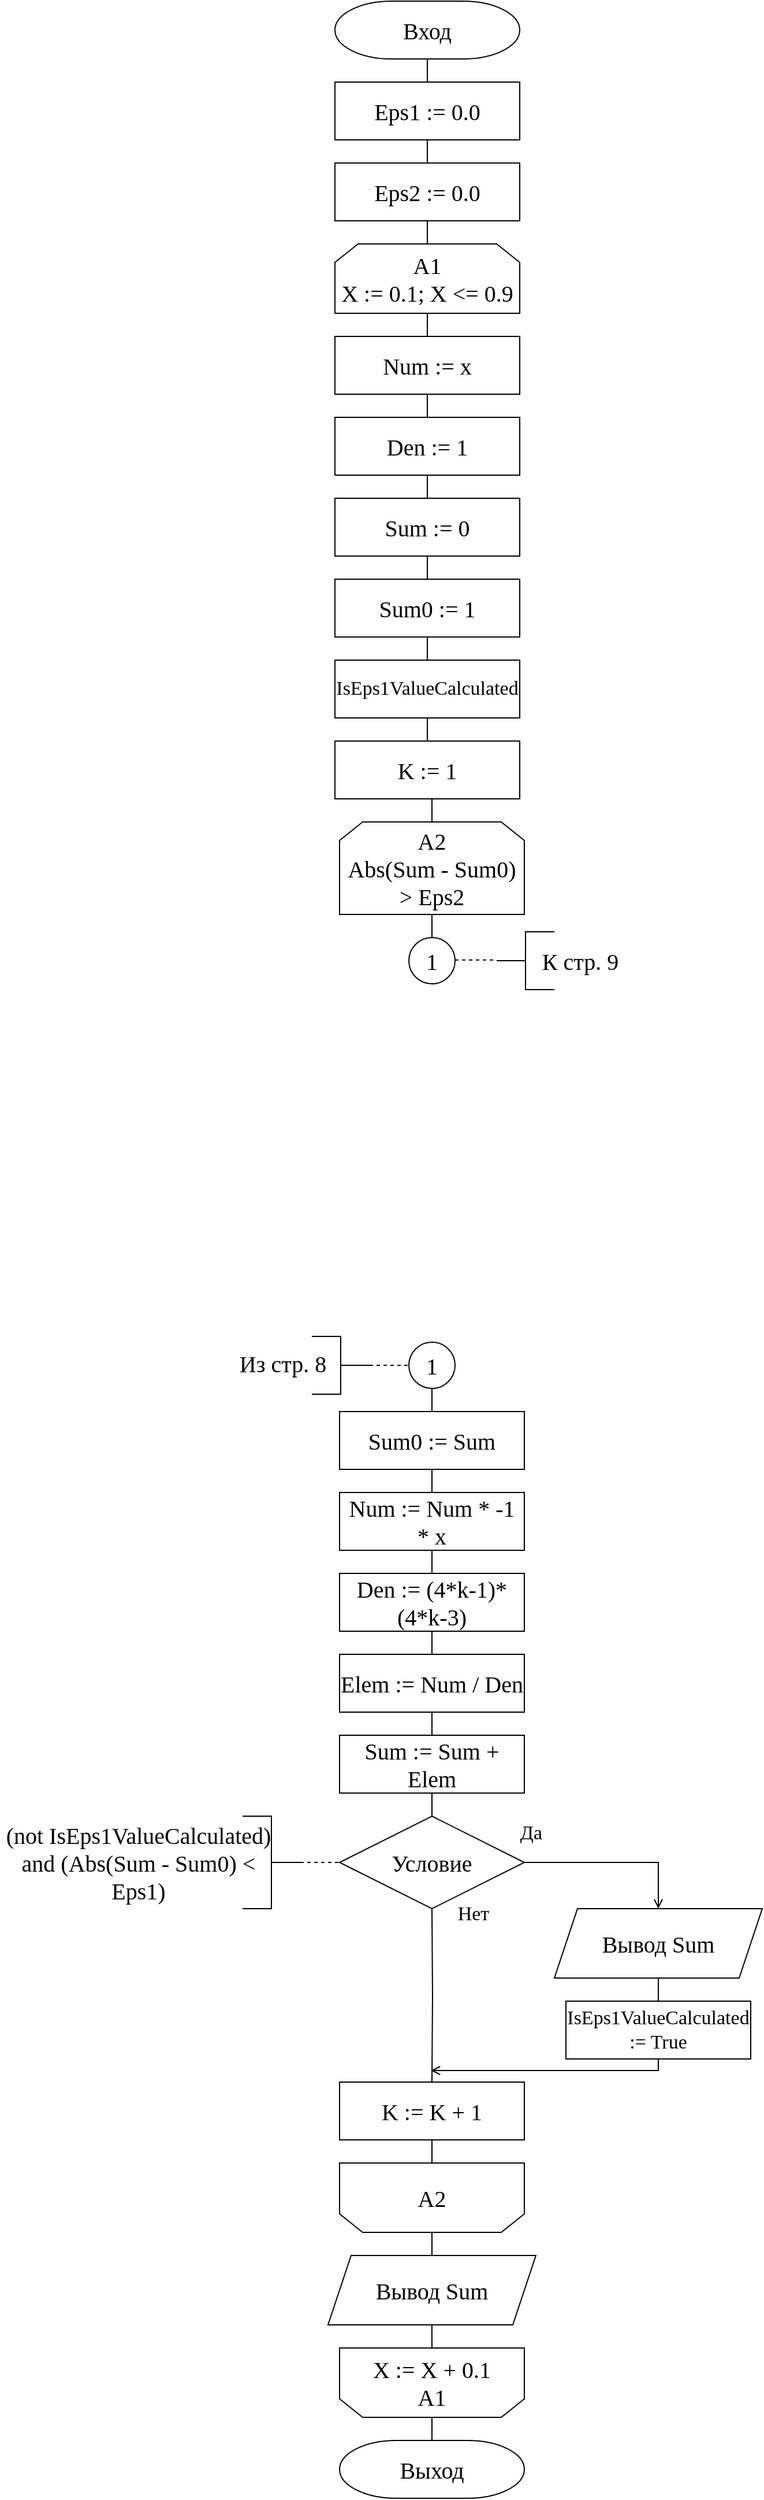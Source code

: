 <mxfile version="15.8.6" type="github">
  <diagram id="5hFAhegOT0uleHTCNqiT" name="Page-1">
    <mxGraphModel dx="1625" dy="926" grid="1" gridSize="10" guides="1" tooltips="1" connect="1" arrows="1" fold="1" page="1" pageScale="1" pageWidth="827" pageHeight="1169" math="0" shadow="0">
      <root>
        <mxCell id="0" />
        <mxCell id="1" parent="0" />
        <mxCell id="R8n-JLi1ROknHrg6fYbX-4" style="edgeStyle=orthogonalEdgeStyle;rounded=0;orthogonalLoop=1;jettySize=auto;html=1;entryX=0.5;entryY=0;entryDx=0;entryDy=0;endArrow=none;endFill=0;fontSize=20;fontFamily=Times New Roman;" parent="1" source="R8n-JLi1ROknHrg6fYbX-1" target="R8n-JLi1ROknHrg6fYbX-3" edge="1">
          <mxGeometry relative="1" as="geometry" />
        </mxCell>
        <mxCell id="R8n-JLi1ROknHrg6fYbX-1" value="Вход" style="strokeWidth=1;html=1;shape=mxgraph.flowchart.terminator;whiteSpace=wrap;fontSize=20;fontFamily=Times New Roman;" parent="1" vertex="1">
          <mxGeometry x="330" y="40" width="160" height="50" as="geometry" />
        </mxCell>
        <mxCell id="R8n-JLi1ROknHrg6fYbX-3" value="Eps1 := 0.0" style="rounded=0;whiteSpace=wrap;html=1;fontSize=20;fontFamily=Times New Roman;" parent="1" vertex="1">
          <mxGeometry x="330" y="110" width="160" height="50" as="geometry" />
        </mxCell>
        <mxCell id="R8n-JLi1ROknHrg6fYbX-5" style="edgeStyle=orthogonalEdgeStyle;rounded=0;orthogonalLoop=1;jettySize=auto;html=1;entryX=0.5;entryY=0;entryDx=0;entryDy=0;endArrow=none;endFill=0;fontSize=20;fontFamily=Times New Roman;" parent="1" target="R8n-JLi1ROknHrg6fYbX-6" edge="1">
          <mxGeometry relative="1" as="geometry">
            <mxPoint x="410" y="160" as="sourcePoint" />
          </mxGeometry>
        </mxCell>
        <mxCell id="R8n-JLi1ROknHrg6fYbX-6" value="Eps2 := 0.0" style="rounded=0;whiteSpace=wrap;html=1;fontSize=20;fontFamily=Times New Roman;" parent="1" vertex="1">
          <mxGeometry x="330" y="180" width="160" height="50" as="geometry" />
        </mxCell>
        <mxCell id="R8n-JLi1ROknHrg6fYbX-11" style="edgeStyle=orthogonalEdgeStyle;rounded=0;orthogonalLoop=1;jettySize=auto;html=1;entryX=0.5;entryY=0;entryDx=0;entryDy=0;fontFamily=Times New Roman;fontSize=20;endArrow=none;endFill=0;" parent="1" target="R8n-JLi1ROknHrg6fYbX-10" edge="1">
          <mxGeometry relative="1" as="geometry">
            <mxPoint x="410.0" y="230" as="sourcePoint" />
          </mxGeometry>
        </mxCell>
        <mxCell id="R8n-JLi1ROknHrg6fYbX-10" value="А1&lt;br&gt;X := 0.1; X &amp;lt;= 0.9" style="shape=loopLimit;whiteSpace=wrap;html=1;fontFamily=Times New Roman;fontSize=20;strokeWidth=1;" parent="1" vertex="1">
          <mxGeometry x="330" y="250" width="160" height="60" as="geometry" />
        </mxCell>
        <mxCell id="R8n-JLi1ROknHrg6fYbX-13" style="edgeStyle=orthogonalEdgeStyle;rounded=0;orthogonalLoop=1;jettySize=auto;html=1;entryX=0.5;entryY=0;entryDx=0;entryDy=0;endArrow=none;endFill=0;fontSize=20;fontFamily=Times New Roman;" parent="1" target="R8n-JLi1ROknHrg6fYbX-14" edge="1">
          <mxGeometry relative="1" as="geometry">
            <mxPoint x="410" y="310" as="sourcePoint" />
          </mxGeometry>
        </mxCell>
        <mxCell id="R8n-JLi1ROknHrg6fYbX-14" value="Num := x" style="rounded=0;whiteSpace=wrap;html=1;fontSize=20;fontFamily=Times New Roman;" parent="1" vertex="1">
          <mxGeometry x="330" y="330" width="160" height="50" as="geometry" />
        </mxCell>
        <mxCell id="R8n-JLi1ROknHrg6fYbX-15" style="edgeStyle=orthogonalEdgeStyle;rounded=0;orthogonalLoop=1;jettySize=auto;html=1;entryX=0.5;entryY=0;entryDx=0;entryDy=0;endArrow=none;endFill=0;fontSize=20;fontFamily=Times New Roman;" parent="1" target="R8n-JLi1ROknHrg6fYbX-16" edge="1">
          <mxGeometry relative="1" as="geometry">
            <mxPoint x="410.0" y="380" as="sourcePoint" />
          </mxGeometry>
        </mxCell>
        <mxCell id="R8n-JLi1ROknHrg6fYbX-16" value="Den := 1" style="rounded=0;whiteSpace=wrap;html=1;fontSize=20;fontFamily=Times New Roman;" parent="1" vertex="1">
          <mxGeometry x="330" y="400" width="160" height="50" as="geometry" />
        </mxCell>
        <mxCell id="R8n-JLi1ROknHrg6fYbX-17" style="edgeStyle=orthogonalEdgeStyle;rounded=0;orthogonalLoop=1;jettySize=auto;html=1;entryX=0.5;entryY=0;entryDx=0;entryDy=0;endArrow=none;endFill=0;fontSize=20;fontFamily=Times New Roman;" parent="1" target="R8n-JLi1ROknHrg6fYbX-18" edge="1">
          <mxGeometry relative="1" as="geometry">
            <mxPoint x="410" y="450" as="sourcePoint" />
          </mxGeometry>
        </mxCell>
        <mxCell id="R8n-JLi1ROknHrg6fYbX-18" value="Sum := 0" style="rounded=0;whiteSpace=wrap;html=1;fontSize=20;fontFamily=Times New Roman;" parent="1" vertex="1">
          <mxGeometry x="330" y="470" width="160" height="50" as="geometry" />
        </mxCell>
        <mxCell id="R8n-JLi1ROknHrg6fYbX-19" style="edgeStyle=orthogonalEdgeStyle;rounded=0;orthogonalLoop=1;jettySize=auto;html=1;entryX=0.5;entryY=0;entryDx=0;entryDy=0;endArrow=none;endFill=0;fontSize=20;fontFamily=Times New Roman;" parent="1" target="R8n-JLi1ROknHrg6fYbX-20" edge="1">
          <mxGeometry relative="1" as="geometry">
            <mxPoint x="410.0" y="520" as="sourcePoint" />
          </mxGeometry>
        </mxCell>
        <mxCell id="R8n-JLi1ROknHrg6fYbX-20" value="Sum0 := 1" style="rounded=0;whiteSpace=wrap;html=1;fontSize=20;fontFamily=Times New Roman;" parent="1" vertex="1">
          <mxGeometry x="330" y="540" width="160" height="50" as="geometry" />
        </mxCell>
        <mxCell id="R8n-JLi1ROknHrg6fYbX-21" style="edgeStyle=orthogonalEdgeStyle;rounded=0;orthogonalLoop=1;jettySize=auto;html=1;entryX=0.5;entryY=0;entryDx=0;entryDy=0;endArrow=none;endFill=0;fontSize=20;fontFamily=Times New Roman;" parent="1" target="R8n-JLi1ROknHrg6fYbX-22" edge="1">
          <mxGeometry relative="1" as="geometry">
            <mxPoint x="410.0" y="590" as="sourcePoint" />
          </mxGeometry>
        </mxCell>
        <mxCell id="R8n-JLi1ROknHrg6fYbX-22" value="IsEps1ValueCalculated" style="rounded=0;whiteSpace=wrap;html=1;fontSize=17;fontFamily=Times New Roman;" parent="1" vertex="1">
          <mxGeometry x="330" y="610" width="160" height="50" as="geometry" />
        </mxCell>
        <mxCell id="R8n-JLi1ROknHrg6fYbX-23" style="edgeStyle=orthogonalEdgeStyle;rounded=0;orthogonalLoop=1;jettySize=auto;html=1;entryX=0.5;entryY=0;entryDx=0;entryDy=0;endArrow=none;endFill=0;fontSize=20;fontFamily=Times New Roman;" parent="1" target="R8n-JLi1ROknHrg6fYbX-24" edge="1">
          <mxGeometry relative="1" as="geometry">
            <mxPoint x="410.0" y="660" as="sourcePoint" />
          </mxGeometry>
        </mxCell>
        <mxCell id="R8n-JLi1ROknHrg6fYbX-24" value="K := 1" style="rounded=0;whiteSpace=wrap;html=1;fontSize=20;fontFamily=Times New Roman;" parent="1" vertex="1">
          <mxGeometry x="330" y="680" width="160" height="50" as="geometry" />
        </mxCell>
        <mxCell id="R8n-JLi1ROknHrg6fYbX-25" style="edgeStyle=orthogonalEdgeStyle;rounded=0;orthogonalLoop=1;jettySize=auto;html=1;entryX=0.5;entryY=0;entryDx=0;entryDy=0;fontFamily=Times New Roman;fontSize=20;endArrow=none;endFill=0;" parent="1" target="R8n-JLi1ROknHrg6fYbX-26" edge="1">
          <mxGeometry relative="1" as="geometry">
            <mxPoint x="414.0" y="730" as="sourcePoint" />
          </mxGeometry>
        </mxCell>
        <mxCell id="R8n-JLi1ROknHrg6fYbX-40" style="edgeStyle=orthogonalEdgeStyle;rounded=0;orthogonalLoop=1;jettySize=auto;html=1;fontFamily=Times New Roman;fontSize=17;endArrow=none;endFill=0;entryX=0.5;entryY=0;entryDx=0;entryDy=0;" parent="1" source="R8n-JLi1ROknHrg6fYbX-26" target="R8n-JLi1ROknHrg6fYbX-38" edge="1">
          <mxGeometry relative="1" as="geometry">
            <mxPoint x="414" y="870" as="targetPoint" />
          </mxGeometry>
        </mxCell>
        <mxCell id="R8n-JLi1ROknHrg6fYbX-26" value="А2&lt;br&gt;Abs(Sum - Sum0) &amp;gt; Eps2" style="shape=loopLimit;whiteSpace=wrap;html=1;fontFamily=Times New Roman;fontSize=20;strokeWidth=1;" parent="1" vertex="1">
          <mxGeometry x="334" y="750" width="160" height="80" as="geometry" />
        </mxCell>
        <mxCell id="R8n-JLi1ROknHrg6fYbX-38" value="1" style="ellipse;whiteSpace=wrap;html=1;aspect=fixed;fontFamily=Times New Roman;fontSize=20;strokeWidth=1;" parent="1" vertex="1">
          <mxGeometry x="394" y="850" width="40" height="40" as="geometry" />
        </mxCell>
        <mxCell id="R8n-JLi1ROknHrg6fYbX-42" value="1" style="ellipse;whiteSpace=wrap;html=1;aspect=fixed;fontFamily=Times New Roman;fontSize=20;strokeWidth=1;" parent="1" vertex="1">
          <mxGeometry x="394" y="1200" width="40" height="40" as="geometry" />
        </mxCell>
        <mxCell id="R8n-JLi1ROknHrg6fYbX-43" style="edgeStyle=orthogonalEdgeStyle;rounded=0;orthogonalLoop=1;jettySize=auto;html=1;entryX=0.5;entryY=0;entryDx=0;entryDy=0;endArrow=none;endFill=0;fontSize=20;fontFamily=Times New Roman;" parent="1" target="R8n-JLi1ROknHrg6fYbX-44" edge="1">
          <mxGeometry relative="1" as="geometry">
            <mxPoint x="414.0" y="1240" as="sourcePoint" />
          </mxGeometry>
        </mxCell>
        <mxCell id="R8n-JLi1ROknHrg6fYbX-44" value="Sum0 := Sum" style="rounded=0;whiteSpace=wrap;html=1;fontSize=20;fontFamily=Times New Roman;" parent="1" vertex="1">
          <mxGeometry x="334" y="1260" width="160" height="50" as="geometry" />
        </mxCell>
        <mxCell id="R8n-JLi1ROknHrg6fYbX-45" style="edgeStyle=orthogonalEdgeStyle;rounded=0;orthogonalLoop=1;jettySize=auto;html=1;entryX=0.5;entryY=0;entryDx=0;entryDy=0;endArrow=none;endFill=0;fontSize=20;fontFamily=Times New Roman;" parent="1" target="R8n-JLi1ROknHrg6fYbX-46" edge="1">
          <mxGeometry relative="1" as="geometry">
            <mxPoint x="414" y="1310" as="sourcePoint" />
          </mxGeometry>
        </mxCell>
        <mxCell id="R8n-JLi1ROknHrg6fYbX-46" value="Num := Num * -1 * x" style="rounded=0;whiteSpace=wrap;html=1;fontSize=20;fontFamily=Times New Roman;" parent="1" vertex="1">
          <mxGeometry x="334" y="1330" width="160" height="50" as="geometry" />
        </mxCell>
        <mxCell id="R8n-JLi1ROknHrg6fYbX-47" style="edgeStyle=orthogonalEdgeStyle;rounded=0;orthogonalLoop=1;jettySize=auto;html=1;entryX=0.5;entryY=0;entryDx=0;entryDy=0;endArrow=none;endFill=0;fontSize=20;fontFamily=Times New Roman;" parent="1" target="R8n-JLi1ROknHrg6fYbX-48" edge="1">
          <mxGeometry relative="1" as="geometry">
            <mxPoint x="414.0" y="1380" as="sourcePoint" />
          </mxGeometry>
        </mxCell>
        <mxCell id="R8n-JLi1ROknHrg6fYbX-48" value="Den := (4*k-1)*(4*k-3)" style="rounded=0;whiteSpace=wrap;html=1;fontSize=20;fontFamily=Times New Roman;" parent="1" vertex="1">
          <mxGeometry x="334" y="1400" width="160" height="50" as="geometry" />
        </mxCell>
        <mxCell id="R8n-JLi1ROknHrg6fYbX-49" style="edgeStyle=orthogonalEdgeStyle;rounded=0;orthogonalLoop=1;jettySize=auto;html=1;entryX=0.5;entryY=0;entryDx=0;entryDy=0;endArrow=none;endFill=0;fontSize=20;fontFamily=Times New Roman;" parent="1" target="R8n-JLi1ROknHrg6fYbX-50" edge="1">
          <mxGeometry relative="1" as="geometry">
            <mxPoint x="414.0" y="1450" as="sourcePoint" />
          </mxGeometry>
        </mxCell>
        <mxCell id="R8n-JLi1ROknHrg6fYbX-50" value="Elem := Num / Den" style="rounded=0;whiteSpace=wrap;html=1;fontSize=20;fontFamily=Times New Roman;" parent="1" vertex="1">
          <mxGeometry x="334" y="1470" width="160" height="50" as="geometry" />
        </mxCell>
        <mxCell id="R8n-JLi1ROknHrg6fYbX-51" style="edgeStyle=orthogonalEdgeStyle;rounded=0;orthogonalLoop=1;jettySize=auto;html=1;entryX=0.5;entryY=0;entryDx=0;entryDy=0;endArrow=none;endFill=0;fontSize=20;fontFamily=Times New Roman;" parent="1" target="R8n-JLi1ROknHrg6fYbX-52" edge="1">
          <mxGeometry relative="1" as="geometry">
            <mxPoint x="414.0" y="1520" as="sourcePoint" />
          </mxGeometry>
        </mxCell>
        <mxCell id="R8n-JLi1ROknHrg6fYbX-55" style="edgeStyle=orthogonalEdgeStyle;rounded=0;orthogonalLoop=1;jettySize=auto;html=1;entryX=0.5;entryY=0;entryDx=0;entryDy=0;fontFamily=Times New Roman;fontSize=20;endArrow=none;endFill=0;" parent="1" source="R8n-JLi1ROknHrg6fYbX-52" target="R8n-JLi1ROknHrg6fYbX-54" edge="1">
          <mxGeometry relative="1" as="geometry" />
        </mxCell>
        <mxCell id="R8n-JLi1ROknHrg6fYbX-52" value="Sum := Sum + Elem" style="rounded=0;whiteSpace=wrap;html=1;fontSize=20;fontFamily=Times New Roman;" parent="1" vertex="1">
          <mxGeometry x="334" y="1540" width="160" height="50" as="geometry" />
        </mxCell>
        <mxCell id="R8n-JLi1ROknHrg6fYbX-67" style="edgeStyle=orthogonalEdgeStyle;rounded=0;orthogonalLoop=1;jettySize=auto;html=1;entryX=0.5;entryY=0;entryDx=0;entryDy=0;fontFamily=Times New Roman;fontSize=17;endArrow=open;endFill=0;" parent="1" source="R8n-JLi1ROknHrg6fYbX-54" target="R8n-JLi1ROknHrg6fYbX-66" edge="1">
          <mxGeometry relative="1" as="geometry" />
        </mxCell>
        <mxCell id="R8n-JLi1ROknHrg6fYbX-54" value="Условие" style="rhombus;whiteSpace=wrap;html=1;fontFamily=Times New Roman;fontSize=20;strokeWidth=1;" parent="1" vertex="1">
          <mxGeometry x="334" y="1610" width="160" height="80" as="geometry" />
        </mxCell>
        <mxCell id="R8n-JLi1ROknHrg6fYbX-56" value="" style="endArrow=none;dashed=1;html=1;rounded=0;fontFamily=Times New Roman;fontSize=20;entryX=0;entryY=0.5;entryDx=0;entryDy=0;" parent="1" target="R8n-JLi1ROknHrg6fYbX-54" edge="1">
          <mxGeometry width="50" height="50" relative="1" as="geometry">
            <mxPoint x="300" y="1650" as="sourcePoint" />
            <mxPoint x="260" y="1640" as="targetPoint" />
          </mxGeometry>
        </mxCell>
        <mxCell id="R8n-JLi1ROknHrg6fYbX-57" value="" style="strokeWidth=1;html=1;shape=mxgraph.flowchart.annotation_2;align=left;labelPosition=right;pointerEvents=1;fontFamily=Times New Roman;fontSize=20;flipH=1;" parent="1" vertex="1">
          <mxGeometry x="250" y="1610" width="50" height="80" as="geometry" />
        </mxCell>
        <mxCell id="R8n-JLi1ROknHrg6fYbX-58" value="(not IsEps1ValueCalculated) and (Abs(Sum - Sum0) &amp;lt; Eps1)" style="text;html=1;strokeColor=none;fillColor=none;align=center;verticalAlign=middle;whiteSpace=wrap;rounded=0;fontFamily=Times New Roman;fontSize=20;" parent="1" vertex="1">
          <mxGeometry x="40" y="1635" width="240" height="30" as="geometry" />
        </mxCell>
        <mxCell id="R8n-JLi1ROknHrg6fYbX-60" style="edgeStyle=orthogonalEdgeStyle;rounded=0;orthogonalLoop=1;jettySize=auto;html=1;entryX=0.5;entryY=0;entryDx=0;entryDy=0;endArrow=none;endFill=0;fontSize=20;fontFamily=Times New Roman;" parent="1" target="R8n-JLi1ROknHrg6fYbX-74" edge="1">
          <mxGeometry relative="1" as="geometry">
            <mxPoint x="414.0" y="1690" as="sourcePoint" />
            <mxPoint x="414.0" y="1810" as="targetPoint" />
          </mxGeometry>
        </mxCell>
        <mxCell id="R8n-JLi1ROknHrg6fYbX-62" value="Нет" style="text;html=1;strokeColor=none;fillColor=none;align=center;verticalAlign=middle;whiteSpace=wrap;rounded=0;fontFamily=Times New Roman;fontSize=17;" parent="1" vertex="1">
          <mxGeometry x="420" y="1680" width="60" height="30" as="geometry" />
        </mxCell>
        <mxCell id="R8n-JLi1ROknHrg6fYbX-65" value="Да" style="text;html=1;strokeColor=none;fillColor=none;align=center;verticalAlign=middle;whiteSpace=wrap;rounded=0;fontFamily=Times New Roman;fontSize=17;" parent="1" vertex="1">
          <mxGeometry x="470" y="1610" width="60" height="30" as="geometry" />
        </mxCell>
        <mxCell id="R8n-JLi1ROknHrg6fYbX-66" value="Вывод Sum" style="shape=parallelogram;perimeter=parallelogramPerimeter;whiteSpace=wrap;html=1;fixedSize=1;fontFamily=Times New Roman;fontSize=20;strokeWidth=1;" parent="1" vertex="1">
          <mxGeometry x="520" y="1690" width="180" height="60" as="geometry" />
        </mxCell>
        <mxCell id="R8n-JLi1ROknHrg6fYbX-69" style="edgeStyle=orthogonalEdgeStyle;rounded=0;orthogonalLoop=1;jettySize=auto;html=1;entryX=0.5;entryY=0;entryDx=0;entryDy=0;endArrow=none;endFill=0;fontSize=20;fontFamily=Times New Roman;" parent="1" edge="1">
          <mxGeometry relative="1" as="geometry">
            <mxPoint x="610.0" y="1750" as="sourcePoint" />
            <mxPoint x="610" y="1770" as="targetPoint" />
          </mxGeometry>
        </mxCell>
        <mxCell id="R8n-JLi1ROknHrg6fYbX-76" style="edgeStyle=orthogonalEdgeStyle;rounded=0;orthogonalLoop=1;jettySize=auto;html=1;fontFamily=Times New Roman;fontSize=20;endArrow=open;endFill=0;" parent="1" source="R8n-JLi1ROknHrg6fYbX-71" edge="1">
          <mxGeometry relative="1" as="geometry">
            <mxPoint x="413" y="1830" as="targetPoint" />
            <Array as="points">
              <mxPoint x="610" y="1830" />
            </Array>
          </mxGeometry>
        </mxCell>
        <mxCell id="R8n-JLi1ROknHrg6fYbX-71" value="IsEps1ValueCalculated := True" style="rounded=0;whiteSpace=wrap;html=1;fontSize=17;fontFamily=Times New Roman;" parent="1" vertex="1">
          <mxGeometry x="530" y="1770" width="160" height="50" as="geometry" />
        </mxCell>
        <mxCell id="R8n-JLi1ROknHrg6fYbX-78" style="edgeStyle=orthogonalEdgeStyle;rounded=0;orthogonalLoop=1;jettySize=auto;html=1;entryX=0.5;entryY=0;entryDx=0;entryDy=0;fontFamily=Times New Roman;fontSize=20;endArrow=none;endFill=0;" parent="1" source="R8n-JLi1ROknHrg6fYbX-73" target="R8n-JLi1ROknHrg6fYbX-77" edge="1">
          <mxGeometry relative="1" as="geometry" />
        </mxCell>
        <mxCell id="R8n-JLi1ROknHrg6fYbX-73" value="А2" style="shape=loopLimit;whiteSpace=wrap;html=1;fontFamily=Times New Roman;fontSize=20;strokeWidth=1;flipV=1;" parent="1" vertex="1">
          <mxGeometry x="334" y="1910" width="160" height="60" as="geometry" />
        </mxCell>
        <mxCell id="R8n-JLi1ROknHrg6fYbX-75" style="edgeStyle=orthogonalEdgeStyle;rounded=0;orthogonalLoop=1;jettySize=auto;html=1;entryX=0.5;entryY=0;entryDx=0;entryDy=0;fontFamily=Times New Roman;fontSize=20;endArrow=none;endFill=0;" parent="1" source="R8n-JLi1ROknHrg6fYbX-74" target="R8n-JLi1ROknHrg6fYbX-73" edge="1">
          <mxGeometry relative="1" as="geometry" />
        </mxCell>
        <mxCell id="R8n-JLi1ROknHrg6fYbX-74" value="K := K + 1" style="rounded=0;whiteSpace=wrap;html=1;fontSize=20;fontFamily=Times New Roman;" parent="1" vertex="1">
          <mxGeometry x="334" y="1840" width="160" height="50" as="geometry" />
        </mxCell>
        <mxCell id="R8n-JLi1ROknHrg6fYbX-77" value="Вывод Sum" style="shape=parallelogram;perimeter=parallelogramPerimeter;whiteSpace=wrap;html=1;fixedSize=1;fontFamily=Times New Roman;fontSize=20;strokeWidth=1;" parent="1" vertex="1">
          <mxGeometry x="324" y="1990" width="180" height="60" as="geometry" />
        </mxCell>
        <mxCell id="R8n-JLi1ROknHrg6fYbX-79" value="X := X + 0.1&lt;br&gt;А1" style="shape=loopLimit;whiteSpace=wrap;html=1;fontFamily=Times New Roman;fontSize=20;strokeWidth=1;flipV=1;" parent="1" vertex="1">
          <mxGeometry x="334" y="2070" width="160" height="60" as="geometry" />
        </mxCell>
        <mxCell id="R8n-JLi1ROknHrg6fYbX-80" style="edgeStyle=orthogonalEdgeStyle;rounded=0;orthogonalLoop=1;jettySize=auto;html=1;entryX=0.5;entryY=0;entryDx=0;entryDy=0;fontFamily=Times New Roman;fontSize=20;endArrow=none;endFill=0;" parent="1" target="R8n-JLi1ROknHrg6fYbX-79" edge="1">
          <mxGeometry relative="1" as="geometry">
            <mxPoint x="413.941" y="2050" as="sourcePoint" />
          </mxGeometry>
        </mxCell>
        <mxCell id="R8n-JLi1ROknHrg6fYbX-82" value="" style="edgeStyle=orthogonalEdgeStyle;rounded=0;orthogonalLoop=1;jettySize=auto;html=1;fontFamily=Times New Roman;fontSize=20;endArrow=none;endFill=0;" parent="1" source="R8n-JLi1ROknHrg6fYbX-81" target="R8n-JLi1ROknHrg6fYbX-79" edge="1">
          <mxGeometry relative="1" as="geometry" />
        </mxCell>
        <mxCell id="R8n-JLi1ROknHrg6fYbX-81" value="Выход" style="strokeWidth=1;html=1;shape=mxgraph.flowchart.terminator;whiteSpace=wrap;fontSize=20;fontFamily=Times New Roman;" parent="1" vertex="1">
          <mxGeometry x="334" y="2150" width="160" height="50" as="geometry" />
        </mxCell>
        <mxCell id="R8n-JLi1ROknHrg6fYbX-83" value="" style="endArrow=none;dashed=1;html=1;rounded=0;fontFamily=Times New Roman;fontSize=20;entryX=0;entryY=0.5;entryDx=0;entryDy=0;" parent="1" edge="1">
          <mxGeometry width="50" height="50" relative="1" as="geometry">
            <mxPoint x="360" y="1220" as="sourcePoint" />
            <mxPoint x="394" y="1220" as="targetPoint" />
          </mxGeometry>
        </mxCell>
        <mxCell id="R8n-JLi1ROknHrg6fYbX-84" value="" style="strokeWidth=1;html=1;shape=mxgraph.flowchart.annotation_2;align=left;labelPosition=right;pointerEvents=1;fontFamily=Times New Roman;fontSize=20;flipH=1;" parent="1" vertex="1">
          <mxGeometry x="310" y="1195" width="50" height="50" as="geometry" />
        </mxCell>
        <mxCell id="R8n-JLi1ROknHrg6fYbX-85" value="Из стр. 8" style="text;html=1;strokeColor=none;fillColor=none;align=center;verticalAlign=middle;whiteSpace=wrap;rounded=0;fontFamily=Times New Roman;fontSize=20;" parent="1" vertex="1">
          <mxGeometry x="230" y="1205" width="110" height="25" as="geometry" />
        </mxCell>
        <mxCell id="R8n-JLi1ROknHrg6fYbX-89" value="" style="endArrow=none;dashed=1;html=1;rounded=0;fontFamily=Times New Roman;fontSize=20;entryX=0;entryY=0.5;entryDx=0;entryDy=0;" parent="1" edge="1">
          <mxGeometry width="50" height="50" relative="1" as="geometry">
            <mxPoint x="434" y="869.41" as="sourcePoint" />
            <mxPoint x="468.0" y="869.41" as="targetPoint" />
          </mxGeometry>
        </mxCell>
        <mxCell id="R8n-JLi1ROknHrg6fYbX-90" value="" style="strokeWidth=1;html=1;shape=mxgraph.flowchart.annotation_2;align=left;labelPosition=right;pointerEvents=1;fontFamily=Times New Roman;fontSize=20;flipH=0;flipV=1;" parent="1" vertex="1">
          <mxGeometry x="470" y="845" width="50" height="50" as="geometry" />
        </mxCell>
        <mxCell id="R8n-JLi1ROknHrg6fYbX-91" value="К стр. 9&amp;nbsp;" style="text;html=1;strokeColor=none;fillColor=none;align=center;verticalAlign=middle;whiteSpace=wrap;rounded=0;fontFamily=Times New Roman;fontSize=20;" parent="1" vertex="1">
          <mxGeometry x="490" y="857.5" width="110" height="25" as="geometry" />
        </mxCell>
      </root>
    </mxGraphModel>
  </diagram>
</mxfile>
